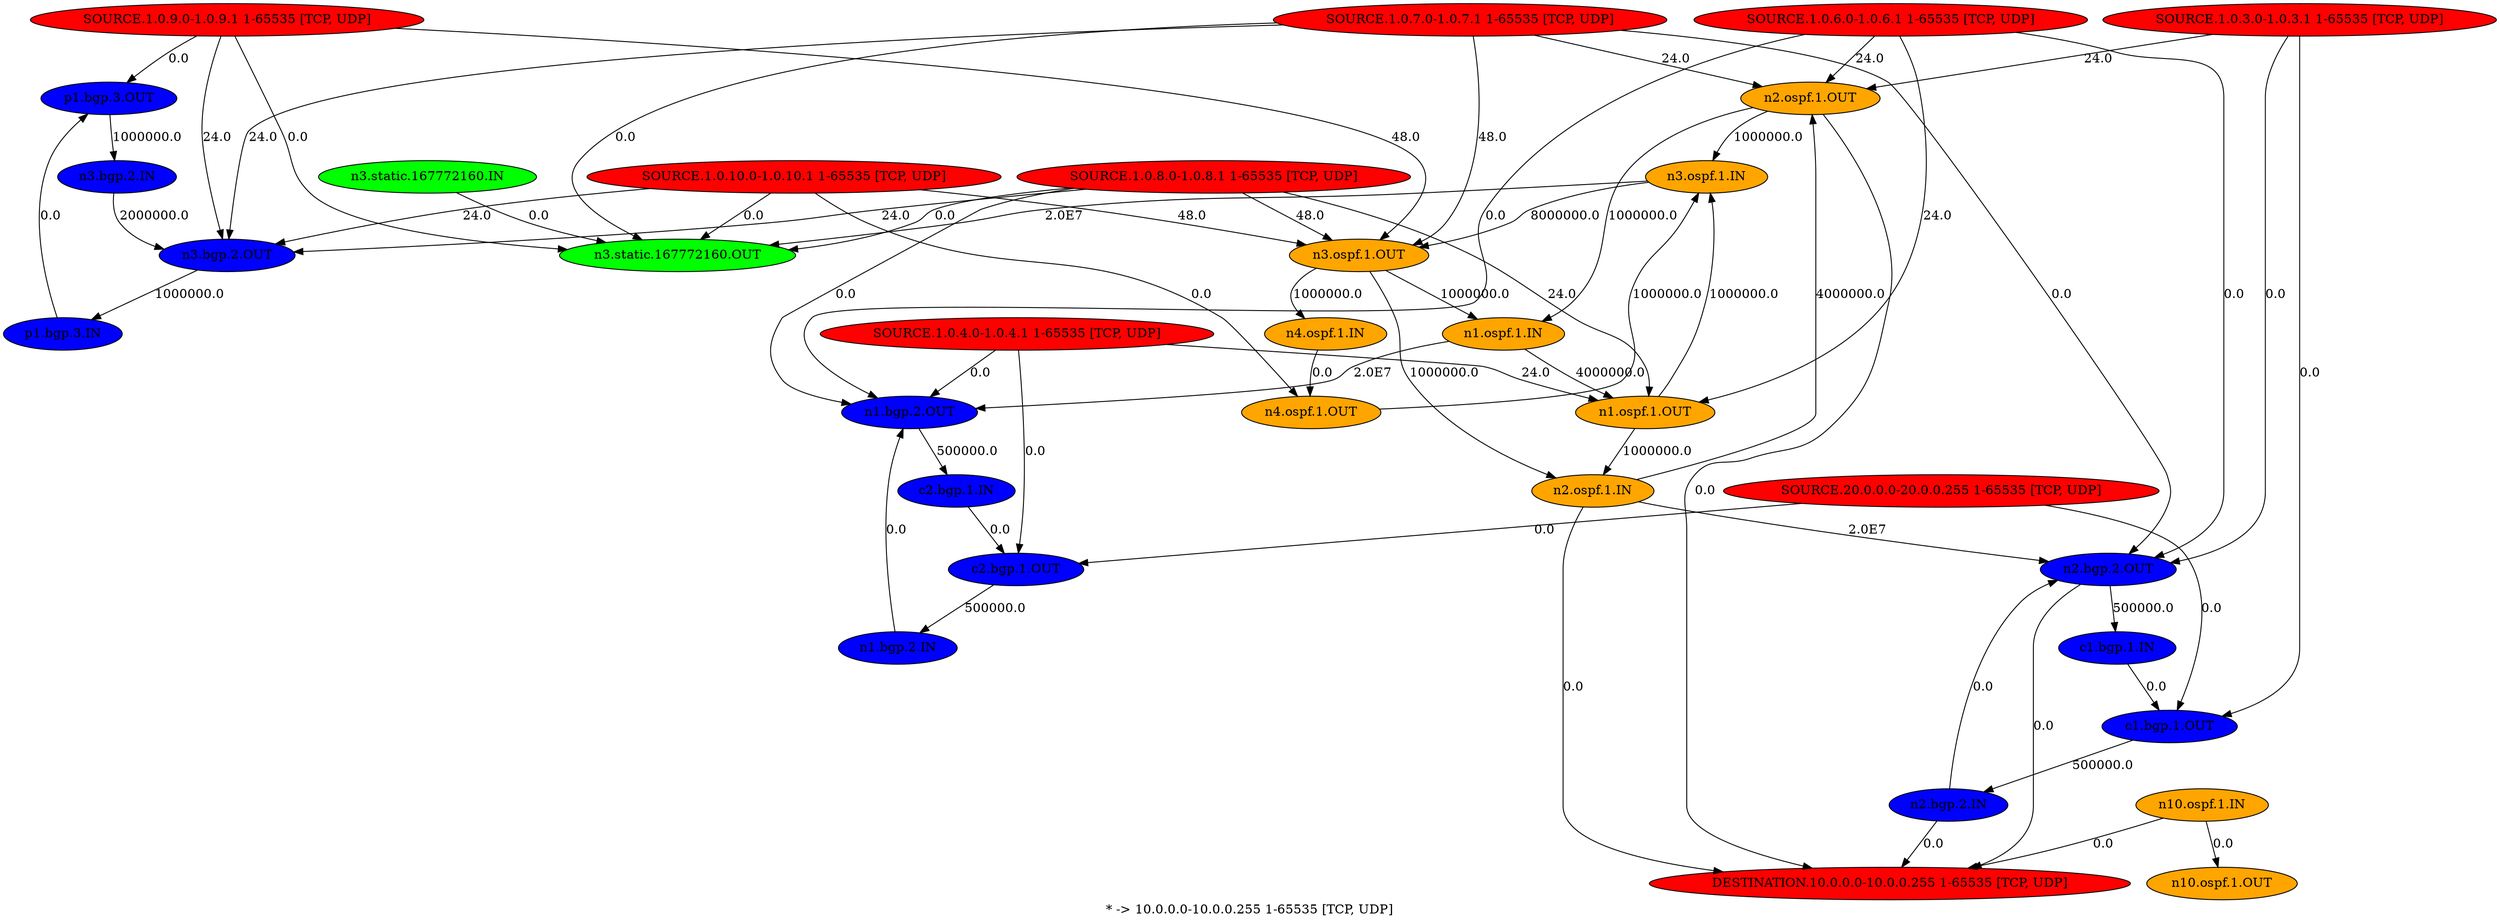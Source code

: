 digraph {
	"p1.bgp.3.OUT" -> "n3.bgp.2.IN" [label="1000000.0"]
	"n1.bgp.2.OUT" -> "c2.bgp.1.IN" [label="500000.0"]
	"n1.ospf.1.OUT" -> "n2.ospf.1.IN" [label="1000000.0"]
	"n1.ospf.1.OUT" -> "n3.ospf.1.IN" [label="1000000.0"]
	"n2.bgp.2.OUT" -> "c1.bgp.1.IN" [label="500000.0"]
	"n2.ospf.1.OUT" -> "n1.ospf.1.IN" [label="1000000.0"]
	"n2.ospf.1.OUT" -> "n3.ospf.1.IN" [label="1000000.0"]
	"n3.bgp.2.OUT" -> "p1.bgp.3.IN" [label="1000000.0"]
	"n3.ospf.1.OUT" -> "n2.ospf.1.IN" [label="1000000.0"]
	"n3.ospf.1.OUT" -> "n1.ospf.1.IN" [label="1000000.0"]
	"n3.ospf.1.OUT" -> "n4.ospf.1.IN" [label="1000000.0"]
	"n4.ospf.1.OUT" -> "n3.ospf.1.IN" [label="1000000.0"]
	"c1.bgp.1.OUT" -> "n2.bgp.2.IN" [label="500000.0"]
	"c2.bgp.1.OUT" -> "n1.bgp.2.IN" [label="500000.0"]
	"p1.bgp.3.IN" -> "p1.bgp.3.OUT" [label="0.0"]
	"n1.bgp.2.IN" -> "n1.bgp.2.OUT" [label="0.0"]
	"n1.ospf.1.IN" -> "n1.bgp.2.OUT" [label="2.0E7"]
	"n1.ospf.1.IN" -> "n1.ospf.1.OUT" [label="4000000.0"]
	"n2.bgp.2.IN" -> "n2.bgp.2.OUT" [label="0.0"]
	"n2.ospf.1.IN" -> "n2.bgp.2.OUT" [label="2.0E7"]
	"n2.ospf.1.IN" -> "n2.ospf.1.OUT" [label="4000000.0"]
	"n3.static.167772160.IN" -> "n3.static.167772160.OUT" [label="0.0"]
	"n3.ospf.1.IN" -> "n3.static.167772160.OUT" [label="2.0E7"]
	"n3.bgp.2.IN" -> "n3.bgp.2.OUT" [label="2000000.0"]
	"n3.ospf.1.IN" -> "n3.ospf.1.OUT" [label="8000000.0"]
	"n4.ospf.1.IN" -> "n4.ospf.1.OUT" [label="0.0"]
	"n10.ospf.1.IN" -> "n10.ospf.1.OUT" [label="0.0"]
	"c1.bgp.1.IN" -> "c1.bgp.1.OUT" [label="0.0"]
	"c2.bgp.1.IN" -> "c2.bgp.1.OUT" [label="0.0"]
	"SOURCE.1.0.3.0-1.0.3.1 1-65535 [TCP, UDP]" -> "c1.bgp.1.OUT" [label="0.0"]
	"SOURCE.1.0.3.0-1.0.3.1 1-65535 [TCP, UDP]" -> "n2.bgp.2.OUT" [label="0.0"]
	"n2.bgp.2.OUT" -> "DESTINATION.10.0.0.0-10.0.0.255 1-65535 [TCP, UDP]" [label="0.0"]
	"SOURCE.1.0.3.0-1.0.3.1 1-65535 [TCP, UDP]" -> "n2.ospf.1.OUT" [label="24.0"]
	"n2.ospf.1.OUT" -> "DESTINATION.10.0.0.0-10.0.0.255 1-65535 [TCP, UDP]" [label="0.0"]
	"SOURCE.1.0.4.0-1.0.4.1 1-65535 [TCP, UDP]" -> "c2.bgp.1.OUT" [label="0.0"]
	"SOURCE.1.0.4.0-1.0.4.1 1-65535 [TCP, UDP]" -> "n1.bgp.2.OUT" [label="0.0"]
	"SOURCE.1.0.4.0-1.0.4.1 1-65535 [TCP, UDP]" -> "n1.ospf.1.OUT" [label="24.0"]
	"SOURCE.1.0.6.0-1.0.6.1 1-65535 [TCP, UDP]" -> "n1.bgp.2.OUT" [label="0.0"]
	"SOURCE.1.0.6.0-1.0.6.1 1-65535 [TCP, UDP]" -> "n1.ospf.1.OUT" [label="24.0"]
	"SOURCE.1.0.6.0-1.0.6.1 1-65535 [TCP, UDP]" -> "n2.bgp.2.OUT" [label="0.0"]
	"SOURCE.1.0.6.0-1.0.6.1 1-65535 [TCP, UDP]" -> "n2.ospf.1.OUT" [label="24.0"]
	"SOURCE.1.0.7.0-1.0.7.1 1-65535 [TCP, UDP]" -> "n2.bgp.2.OUT" [label="0.0"]
	"SOURCE.1.0.7.0-1.0.7.1 1-65535 [TCP, UDP]" -> "n2.ospf.1.OUT" [label="24.0"]
	"SOURCE.1.0.7.0-1.0.7.1 1-65535 [TCP, UDP]" -> "n3.static.167772160.OUT" [label="0.0"]
	"SOURCE.1.0.7.0-1.0.7.1 1-65535 [TCP, UDP]" -> "n3.bgp.2.OUT" [label="24.0"]
	"SOURCE.1.0.7.0-1.0.7.1 1-65535 [TCP, UDP]" -> "n3.ospf.1.OUT" [label="48.0"]
	"SOURCE.1.0.8.0-1.0.8.1 1-65535 [TCP, UDP]" -> "n1.bgp.2.OUT" [label="0.0"]
	"SOURCE.1.0.8.0-1.0.8.1 1-65535 [TCP, UDP]" -> "n1.ospf.1.OUT" [label="24.0"]
	"SOURCE.1.0.8.0-1.0.8.1 1-65535 [TCP, UDP]" -> "n3.static.167772160.OUT" [label="0.0"]
	"SOURCE.1.0.8.0-1.0.8.1 1-65535 [TCP, UDP]" -> "n3.bgp.2.OUT" [label="24.0"]
	"SOURCE.1.0.8.0-1.0.8.1 1-65535 [TCP, UDP]" -> "n3.ospf.1.OUT" [label="48.0"]
	"SOURCE.1.0.9.0-1.0.9.1 1-65535 [TCP, UDP]" -> "n3.static.167772160.OUT" [label="0.0"]
	"SOURCE.1.0.9.0-1.0.9.1 1-65535 [TCP, UDP]" -> "n3.bgp.2.OUT" [label="24.0"]
	"SOURCE.1.0.9.0-1.0.9.1 1-65535 [TCP, UDP]" -> "n3.ospf.1.OUT" [label="48.0"]
	"SOURCE.1.0.9.0-1.0.9.1 1-65535 [TCP, UDP]" -> "p1.bgp.3.OUT" [label="0.0"]
	"SOURCE.1.0.10.0-1.0.10.1 1-65535 [TCP, UDP]" -> "n3.static.167772160.OUT" [label="0.0"]
	"SOURCE.1.0.10.0-1.0.10.1 1-65535 [TCP, UDP]" -> "n3.bgp.2.OUT" [label="24.0"]
	"SOURCE.1.0.10.0-1.0.10.1 1-65535 [TCP, UDP]" -> "n3.ospf.1.OUT" [label="48.0"]
	"SOURCE.1.0.10.0-1.0.10.1 1-65535 [TCP, UDP]" -> "n4.ospf.1.OUT" [label="0.0"]
	"SOURCE.20.0.0.0-20.0.0.255 1-65535 [TCP, UDP]" -> "c1.bgp.1.OUT" [label="0.0"]
	"SOURCE.20.0.0.0-20.0.0.255 1-65535 [TCP, UDP]" -> "c2.bgp.1.OUT" [label="0.0"]
	"n2.bgp.2.IN" -> "DESTINATION.10.0.0.0-10.0.0.255 1-65535 [TCP, UDP]" [label="0.0"]
	"n2.ospf.1.IN" -> "DESTINATION.10.0.0.0-10.0.0.255 1-65535 [TCP, UDP]" [label="0.0"]
	"n10.ospf.1.IN" -> "DESTINATION.10.0.0.0-10.0.0.255 1-65535 [TCP, UDP]" [label="0.0"]
	"p1.bgp.3.IN"[shape=oval, style=filled, fillcolor=blue]
	"p1.bgp.3.OUT"[shape=oval, style=filled, fillcolor=blue]
	"n1.bgp.2.IN"[shape=oval, style=filled, fillcolor=blue]
	"n1.bgp.2.OUT"[shape=oval, style=filled, fillcolor=blue]
	"n1.ospf.1.IN"[shape=oval, style=filled, fillcolor=orange]
	"n1.ospf.1.OUT"[shape=oval, style=filled, fillcolor=orange]
	"n2.bgp.2.IN"[shape=oval, style=filled, fillcolor=blue]
	"n2.bgp.2.OUT"[shape=oval, style=filled, fillcolor=blue]
	"n2.ospf.1.IN"[shape=oval, style=filled, fillcolor=orange]
	"n2.ospf.1.OUT"[shape=oval, style=filled, fillcolor=orange]
	"n3.bgp.2.IN"[shape=oval, style=filled, fillcolor=blue]
	"n3.bgp.2.OUT"[shape=oval, style=filled, fillcolor=blue]
	"n3.ospf.1.IN"[shape=oval, style=filled, fillcolor=orange]
	"n3.ospf.1.OUT"[shape=oval, style=filled, fillcolor=orange]
	"n3.static.167772160.IN"[shape=oval, style=filled, fillcolor=green]
	"n3.static.167772160.OUT"[shape=oval, style=filled, fillcolor=green]
	"n4.ospf.1.IN"[shape=oval, style=filled, fillcolor=orange]
	"n4.ospf.1.OUT"[shape=oval, style=filled, fillcolor=orange]
	"n10.ospf.1.IN"[shape=oval, style=filled, fillcolor=orange]
	"n10.ospf.1.OUT"[shape=oval, style=filled, fillcolor=orange]
	"c1.bgp.1.IN"[shape=oval, style=filled, fillcolor=blue]
	"c1.bgp.1.OUT"[shape=oval, style=filled, fillcolor=blue]
	"c2.bgp.1.IN"[shape=oval, style=filled, fillcolor=blue]
	"c2.bgp.1.OUT"[shape=oval, style=filled, fillcolor=blue]
	"SOURCE.1.0.3.0-1.0.3.1 1-65535 [TCP, UDP]"[shape=oval, style=filled, fillcolor=red]
	"SOURCE.1.0.4.0-1.0.4.1 1-65535 [TCP, UDP]"[shape=oval, style=filled, fillcolor=red]
	"SOURCE.1.0.6.0-1.0.6.1 1-65535 [TCP, UDP]"[shape=oval, style=filled, fillcolor=red]
	"SOURCE.1.0.7.0-1.0.7.1 1-65535 [TCP, UDP]"[shape=oval, style=filled, fillcolor=red]
	"SOURCE.1.0.8.0-1.0.8.1 1-65535 [TCP, UDP]"[shape=oval, style=filled, fillcolor=red]
	"SOURCE.1.0.9.0-1.0.9.1 1-65535 [TCP, UDP]"[shape=oval, style=filled, fillcolor=red]
	"SOURCE.1.0.10.0-1.0.10.1 1-65535 [TCP, UDP]"[shape=oval, style=filled, fillcolor=red]
	"SOURCE.20.0.0.0-20.0.0.255 1-65535 [TCP, UDP]"[shape=oval, style=filled, fillcolor=red]
	"DESTINATION.10.0.0.0-10.0.0.255 1-65535 [TCP, UDP]"[shape=oval, style=filled, fillcolor=red]
label="* -> 10.0.0.0-10.0.0.255 1-65535 [TCP, UDP]"
}